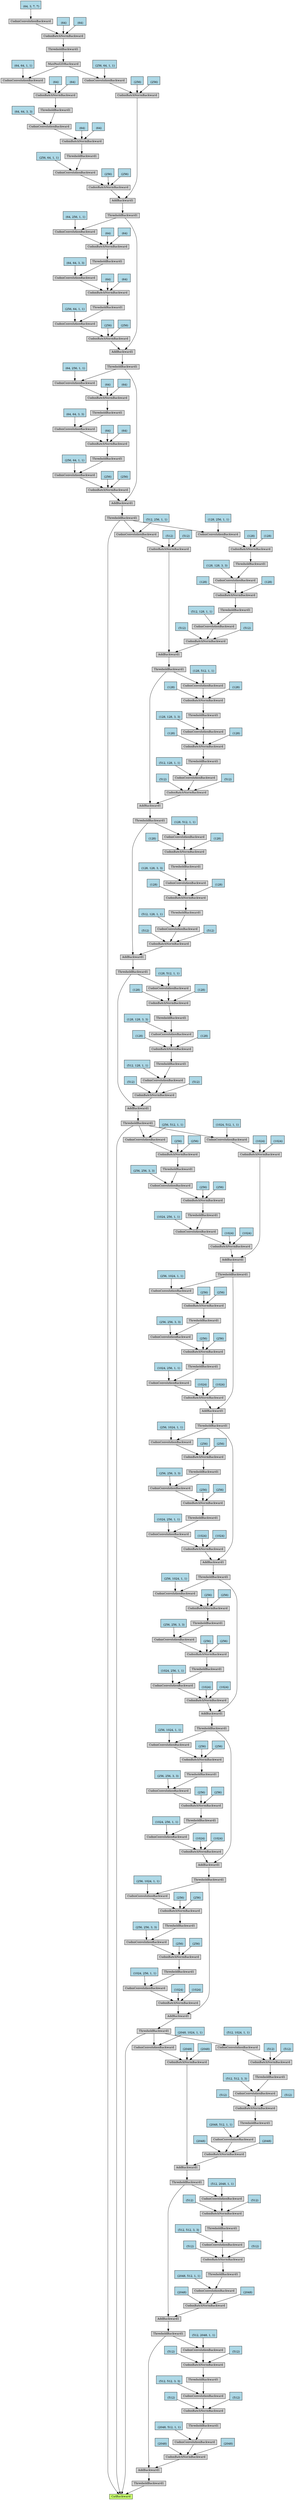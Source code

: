 digraph {
	graph [size="102.3,102.3"]
	node [align=left fontsize=12 height=0.2 ranksep=0.1 shape=box style=filled]
	1911382345320 [label=CatBackward fillcolor=darkolivegreen1]
	1911382345432 -> 1911382345320
	1911382345432 [label=ThresholdBackward1]
	1911382345600 -> 1911382345432
	1911382345600 [label=AddBackward1]
	1911382345712 -> 1911382345600
	1911382345712 [label=CudnnBatchNormBackward]
	1911382345880 -> 1911382345712
	1911382345880 [label=CudnnConvolutionBackward]
	1911382346104 -> 1911382345880
	1911382346104 [label=ThresholdBackward1]
	1911382346272 -> 1911382346104
	1911382346272 [label=CudnnBatchNormBackward]
	1911382346384 -> 1911382346272
	1911382346384 [label=CudnnConvolutionBackward]
	1911382346608 -> 1911382346384
	1911382346608 [label=ThresholdBackward1]
	1911382346776 -> 1911382346608
	1911382346776 [label=CudnnBatchNormBackward]
	1911382346888 -> 1911382346776
	1911382346888 [label=CudnnConvolutionBackward]
	1911382345768 -> 1911382346888
	1911382345768 [label=ThresholdBackward1]
	1911382347224 -> 1911382345768
	1911382347224 [label=AddBackward1]
	1911382347336 -> 1911382347224
	1911382347336 [label=CudnnBatchNormBackward]
	1911382347504 -> 1911382347336
	1911382347504 [label=CudnnConvolutionBackward]
	1911382347728 -> 1911382347504
	1911382347728 [label=ThresholdBackward1]
	1911382454456 -> 1911382347728
	1911382454456 [label=CudnnBatchNormBackward]
	1911382454568 -> 1911382454456
	1911382454568 [label=CudnnConvolutionBackward]
	1911382454792 -> 1911382454568
	1911382454792 [label=ThresholdBackward1]
	1911382454960 -> 1911382454792
	1911382454960 [label=CudnnBatchNormBackward]
	1911382455072 -> 1911382454960
	1911382455072 [label=CudnnConvolutionBackward]
	1911382347392 -> 1911382455072
	1911382347392 [label=ThresholdBackward1]
	1911382455408 -> 1911382347392
	1911382455408 [label=AddBackward1]
	1911382455520 -> 1911382455408
	1911382455520 [label=CudnnBatchNormBackward]
	1911382455688 -> 1911382455520
	1911382455688 [label=CudnnConvolutionBackward]
	1911382455912 -> 1911382455688
	1911382455912 [label=ThresholdBackward1]
	1911382456080 -> 1911382455912
	1911382456080 [label=CudnnBatchNormBackward]
	1911382456192 -> 1911382456080
	1911382456192 [label=CudnnConvolutionBackward]
	1911382456416 -> 1911382456192
	1911382456416 [label=ThresholdBackward1]
	1911382456584 -> 1911382456416
	1911382456584 [label=CudnnBatchNormBackward]
	1911382456696 -> 1911382456584
	1911382456696 [label=CudnnConvolutionBackward]
	1911382456920 -> 1911382456696
	1911382456920 [label=MaxPool2DBackward]
	1911382457088 -> 1911382456920
	1911382457088 [label=ThresholdBackward1]
	1911382457256 -> 1911382457088
	1911382457256 [label=CudnnBatchNormBackward]
	1911382457424 -> 1911382457256
	1911382457424 [label=CudnnConvolutionBackward]
	1911382457648 -> 1911382457424
	1911382457648 [label="
 (64, 3, 7, 7)" fillcolor=lightblue]
	1911382457480 -> 1911382457256
	1911382457480 [label="
 (64)" fillcolor=lightblue]
	1911382457536 -> 1911382457256
	1911382457536 [label="
 (64)" fillcolor=lightblue]
	1911382456976 -> 1911382456696
	1911382456976 [label="
 (64, 64, 1, 1)" fillcolor=lightblue]
	1911382456752 -> 1911382456584
	1911382456752 [label="
 (64)" fillcolor=lightblue]
	1911382456808 -> 1911382456584
	1911382456808 [label="
 (64)" fillcolor=lightblue]
	1911382456472 -> 1911382456192
	1911382456472 [label="
 (64, 64, 3, 3)" fillcolor=lightblue]
	1911382456248 -> 1911382456080
	1911382456248 [label="
 (64)" fillcolor=lightblue]
	1911382456304 -> 1911382456080
	1911382456304 [label="
 (64)" fillcolor=lightblue]
	1911382455968 -> 1911382455688
	1911382455968 [label="
 (256, 64, 1, 1)" fillcolor=lightblue]
	1911382455744 -> 1911382455520
	1911382455744 [label="
 (256)" fillcolor=lightblue]
	1911382455800 -> 1911382455520
	1911382455800 [label="
 (256)" fillcolor=lightblue]
	1911382455576 -> 1911382455408
	1911382455576 [label=CudnnBatchNormBackward]
	1911382455856 -> 1911382455576
	1911382455856 [label=CudnnConvolutionBackward]
	1911382456920 -> 1911382455856
	1911382456136 -> 1911382455856
	1911382456136 [label="
 (256, 64, 1, 1)" fillcolor=lightblue]
	1911382456024 -> 1911382455576
	1911382456024 [label="
 (256)" fillcolor=lightblue]
	1911382456360 -> 1911382455576
	1911382456360 [label="
 (256)" fillcolor=lightblue]
	1911382455296 -> 1911382455072
	1911382455296 [label="
 (64, 256, 1, 1)" fillcolor=lightblue]
	1911382455128 -> 1911382454960
	1911382455128 [label="
 (64)" fillcolor=lightblue]
	1911382455184 -> 1911382454960
	1911382455184 [label="
 (64)" fillcolor=lightblue]
	1911382454848 -> 1911382454568
	1911382454848 [label="
 (64, 64, 3, 3)" fillcolor=lightblue]
	1911382454624 -> 1911382454456
	1911382454624 [label="
 (64)" fillcolor=lightblue]
	1911382454680 -> 1911382454456
	1911382454680 [label="
 (64)" fillcolor=lightblue]
	1911382454344 -> 1911382347504
	1911382454344 [label="
 (256, 64, 1, 1)" fillcolor=lightblue]
	1911382347560 -> 1911382347336
	1911382347560 [label="
 (256)" fillcolor=lightblue]
	1911382347616 -> 1911382347336
	1911382347616 [label="
 (256)" fillcolor=lightblue]
	1911382347392 -> 1911382347224
	1911382347112 -> 1911382346888
	1911382347112 [label="
 (64, 256, 1, 1)" fillcolor=lightblue]
	1911382346944 -> 1911382346776
	1911382346944 [label="
 (64)" fillcolor=lightblue]
	1911382347000 -> 1911382346776
	1911382347000 [label="
 (64)" fillcolor=lightblue]
	1911382346664 -> 1911382346384
	1911382346664 [label="
 (64, 64, 3, 3)" fillcolor=lightblue]
	1911382346440 -> 1911382346272
	1911382346440 [label="
 (64)" fillcolor=lightblue]
	1911382346496 -> 1911382346272
	1911382346496 [label="
 (64)" fillcolor=lightblue]
	1911382346160 -> 1911382345880
	1911382346160 [label="
 (256, 64, 1, 1)" fillcolor=lightblue]
	1911382345936 -> 1911382345712
	1911382345936 [label="
 (256)" fillcolor=lightblue]
	1911382345992 -> 1911382345712
	1911382345992 [label="
 (256)" fillcolor=lightblue]
	1911382345768 -> 1911382345600
	1911382345152 -> 1911382345320
	1911382345152 [label=ThresholdBackward1]
	1911382345656 -> 1911382345152
	1911382345656 [label=AddBackward1]
	1911382346048 -> 1911382345656
	1911382346048 [label=CudnnBatchNormBackward]
	1911382346720 -> 1911382346048
	1911382346720 [label=CudnnConvolutionBackward]
	1911382346832 -> 1911382346720
	1911382346832 [label=ThresholdBackward1]
	1911382347280 -> 1911382346832
	1911382347280 [label=CudnnBatchNormBackward]
	1911382454736 -> 1911382347280
	1911382454736 [label=CudnnConvolutionBackward]
	1911382455352 -> 1911382454736
	1911382455352 [label=ThresholdBackward1]
	1911382456528 -> 1911382455352
	1911382456528 [label=CudnnBatchNormBackward]
	1911382456864 -> 1911382456528
	1911382456864 [label=CudnnConvolutionBackward]
	1911382346216 -> 1911382456864
	1911382346216 [label=ThresholdBackward1]
	1911382457704 -> 1911382346216
	1911382457704 [label=AddBackward1]
	1911382457760 -> 1911382457704
	1911382457760 [label=CudnnBatchNormBackward]
	1911382457984 -> 1911382457760
	1911382457984 [label=CudnnConvolutionBackward]
	1911382458208 -> 1911382457984
	1911382458208 [label=ThresholdBackward1]
	1911382474824 -> 1911382458208
	1911382474824 [label=CudnnBatchNormBackward]
	1911382474936 -> 1911382474824
	1911382474936 [label=CudnnConvolutionBackward]
	1911382475160 -> 1911382474936
	1911382475160 [label=ThresholdBackward1]
	1911382475328 -> 1911382475160
	1911382475328 [label=CudnnBatchNormBackward]
	1911382475440 -> 1911382475328
	1911382475440 [label=CudnnConvolutionBackward]
	1911382457872 -> 1911382475440
	1911382457872 [label=ThresholdBackward1]
	1911382475776 -> 1911382457872
	1911382475776 [label=AddBackward1]
	1911382475888 -> 1911382475776
	1911382475888 [label=CudnnBatchNormBackward]
	1911382476056 -> 1911382475888
	1911382476056 [label=CudnnConvolutionBackward]
	1911382476280 -> 1911382476056
	1911382476280 [label=ThresholdBackward1]
	1911382476448 -> 1911382476280
	1911382476448 [label=CudnnBatchNormBackward]
	1911382476560 -> 1911382476448
	1911382476560 [label=CudnnConvolutionBackward]
	1911382476784 -> 1911382476560
	1911382476784 [label=ThresholdBackward1]
	1911382476952 -> 1911382476784
	1911382476952 [label=CudnnBatchNormBackward]
	1911382477064 -> 1911382476952
	1911382477064 [label=CudnnConvolutionBackward]
	1911382475944 -> 1911382477064
	1911382475944 [label=ThresholdBackward1]
	1911382477400 -> 1911382475944
	1911382477400 [label=AddBackward1]
	1911382477512 -> 1911382477400
	1911382477512 [label=CudnnBatchNormBackward]
	1911382477680 -> 1911382477512
	1911382477680 [label=CudnnConvolutionBackward]
	1911382477904 -> 1911382477680
	1911382477904 [label=ThresholdBackward1]
	1911382478072 -> 1911382477904
	1911382478072 [label=CudnnBatchNormBackward]
	1911382478184 -> 1911382478072
	1911382478184 [label=CudnnConvolutionBackward]
	1911382478408 -> 1911382478184
	1911382478408 [label=ThresholdBackward1]
	1911382478576 -> 1911382478408
	1911382478576 [label=CudnnBatchNormBackward]
	1911382478744 -> 1911382478576
	1911382478744 [label=CudnnConvolutionBackward]
	1911382345432 -> 1911382478744
	1911382483128 -> 1911382478744
	1911382483128 [label="
 (128, 256, 1, 1)" fillcolor=lightblue]
	1911382478800 -> 1911382478576
	1911382478800 [label="
 (128)" fillcolor=lightblue]
	1911382483016 -> 1911382478576
	1911382483016 [label="
 (128)" fillcolor=lightblue]
	1911382478464 -> 1911382478184
	1911382478464 [label="
 (128, 128, 3, 3)" fillcolor=lightblue]
	1911382478240 -> 1911382478072
	1911382478240 [label="
 (128)" fillcolor=lightblue]
	1911382478296 -> 1911382478072
	1911382478296 [label="
 (128)" fillcolor=lightblue]
	1911382477960 -> 1911382477680
	1911382477960 [label="
 (512, 128, 1, 1)" fillcolor=lightblue]
	1911382477736 -> 1911382477512
	1911382477736 [label="
 (512)" fillcolor=lightblue]
	1911382477792 -> 1911382477512
	1911382477792 [label="
 (512)" fillcolor=lightblue]
	1911382477568 -> 1911382477400
	1911382477568 [label=CudnnBatchNormBackward]
	1911382477848 -> 1911382477568
	1911382477848 [label=CudnnConvolutionBackward]
	1911382345432 -> 1911382477848
	1911382478128 -> 1911382477848
	1911382478128 [label="
 (512, 256, 1, 1)" fillcolor=lightblue]
	1911382478016 -> 1911382477568
	1911382478016 [label="
 (512)" fillcolor=lightblue]
	1911382478352 -> 1911382477568
	1911382478352 [label="
 (512)" fillcolor=lightblue]
	1911382477288 -> 1911382477064
	1911382477288 [label="
 (128, 512, 1, 1)" fillcolor=lightblue]
	1911382477120 -> 1911382476952
	1911382477120 [label="
 (128)" fillcolor=lightblue]
	1911382477176 -> 1911382476952
	1911382477176 [label="
 (128)" fillcolor=lightblue]
	1911382476840 -> 1911382476560
	1911382476840 [label="
 (128, 128, 3, 3)" fillcolor=lightblue]
	1911382476616 -> 1911382476448
	1911382476616 [label="
 (128)" fillcolor=lightblue]
	1911382476672 -> 1911382476448
	1911382476672 [label="
 (128)" fillcolor=lightblue]
	1911382476336 -> 1911382476056
	1911382476336 [label="
 (512, 128, 1, 1)" fillcolor=lightblue]
	1911382476112 -> 1911382475888
	1911382476112 [label="
 (512)" fillcolor=lightblue]
	1911382476168 -> 1911382475888
	1911382476168 [label="
 (512)" fillcolor=lightblue]
	1911382475944 -> 1911382475776
	1911382475664 -> 1911382475440
	1911382475664 [label="
 (128, 512, 1, 1)" fillcolor=lightblue]
	1911382475496 -> 1911382475328
	1911382475496 [label="
 (128)" fillcolor=lightblue]
	1911382475552 -> 1911382475328
	1911382475552 [label="
 (128)" fillcolor=lightblue]
	1911382475216 -> 1911382474936
	1911382475216 [label="
 (128, 128, 3, 3)" fillcolor=lightblue]
	1911382474992 -> 1911382474824
	1911382474992 [label="
 (128)" fillcolor=lightblue]
	1911382475048 -> 1911382474824
	1911382475048 [label="
 (128)" fillcolor=lightblue]
	1911382458264 -> 1911382457984
	1911382458264 [label="
 (512, 128, 1, 1)" fillcolor=lightblue]
	1911382458040 -> 1911382457760
	1911382458040 [label="
 (512)" fillcolor=lightblue]
	1911382458096 -> 1911382457760
	1911382458096 [label="
 (512)" fillcolor=lightblue]
	1911382457872 -> 1911382457704
	1911382457592 -> 1911382456864
	1911382457592 [label="
 (128, 512, 1, 1)" fillcolor=lightblue]
	1911382456640 -> 1911382456528
	1911382456640 [label="
 (128)" fillcolor=lightblue]
	1911382457312 -> 1911382456528
	1911382457312 [label="
 (128)" fillcolor=lightblue]
	1911382455016 -> 1911382454736
	1911382455016 [label="
 (128, 128, 3, 3)" fillcolor=lightblue]
	1911382454904 -> 1911382347280
	1911382454904 [label="
 (128)" fillcolor=lightblue]
	1911382454512 -> 1911382347280
	1911382454512 [label="
 (128)" fillcolor=lightblue]
	1911382347448 -> 1911382346720
	1911382347448 [label="
 (512, 128, 1, 1)" fillcolor=lightblue]
	1911382346328 -> 1911382346048
	1911382346328 [label="
 (512)" fillcolor=lightblue]
	1911382347056 -> 1911382346048
	1911382347056 [label="
 (512)" fillcolor=lightblue]
	1911382346216 -> 1911382345656
	1911382345208 -> 1911382345320
	1911382345208 [label=ThresholdBackward1]
	1911382345824 -> 1911382345208
	1911382345824 [label=AddBackward1]
	1911382347168 -> 1911382345824
	1911382347168 [label=CudnnBatchNormBackward]
	1911382455632 -> 1911382347168
	1911382455632 [label=CudnnConvolutionBackward]
	1911382455464 -> 1911382455632
	1911382455464 [label=ThresholdBackward1]
	1911382457816 -> 1911382455464
	1911382457816 [label=CudnnBatchNormBackward]
	1911382475104 -> 1911382457816
	1911382475104 [label=CudnnConvolutionBackward]
	1911382475720 -> 1911382475104
	1911382475720 [label=ThresholdBackward1]
	1911382476224 -> 1911382475720
	1911382476224 [label=CudnnBatchNormBackward]
	1911382476392 -> 1911382476224
	1911382476392 [label=CudnnConvolutionBackward]
	1911382347672 -> 1911382476392
	1911382347672 [label=ThresholdBackward1]
	1911382477008 -> 1911382347672
	1911382477008 [label=AddBackward1]
	1911382478520 -> 1911382477008
	1911382478520 [label=CudnnBatchNormBackward]
	1911382483184 -> 1911382478520
	1911382483184 [label=CudnnConvolutionBackward]
	1911382483240 -> 1911382483184
	1911382483240 [label=ThresholdBackward1]
	1911382483520 -> 1911382483240
	1911382483520 [label=CudnnBatchNormBackward]
	1911382483632 -> 1911382483520
	1911382483632 [label=CudnnConvolutionBackward]
	1911382483856 -> 1911382483632
	1911382483856 [label=ThresholdBackward1]
	1911382484024 -> 1911382483856
	1911382484024 [label=CudnnBatchNormBackward]
	1911382484136 -> 1911382484024
	1911382484136 [label=CudnnConvolutionBackward]
	1911382477456 -> 1911382484136
	1911382477456 [label=ThresholdBackward1]
	1911382484472 -> 1911382477456
	1911382484472 [label=AddBackward1]
	1911382484584 -> 1911382484472
	1911382484584 [label=CudnnBatchNormBackward]
	1911382484752 -> 1911382484584
	1911382484752 [label=CudnnConvolutionBackward]
	1911382484976 -> 1911382484752
	1911382484976 [label=ThresholdBackward1]
	1911382485144 -> 1911382484976
	1911382485144 [label=CudnnBatchNormBackward]
	1911382485256 -> 1911382485144
	1911382485256 [label=CudnnConvolutionBackward]
	1911382485480 -> 1911382485256
	1911382485480 [label=ThresholdBackward1]
	1911382485648 -> 1911382485480
	1911382485648 [label=CudnnBatchNormBackward]
	1911382485760 -> 1911382485648
	1911382485760 [label=CudnnConvolutionBackward]
	1911382484640 -> 1911382485760
	1911382484640 [label=ThresholdBackward1]
	1911382486096 -> 1911382484640
	1911382486096 [label=AddBackward1]
	1911382486208 -> 1911382486096
	1911382486208 [label=CudnnBatchNormBackward]
	1911382486376 -> 1911382486208
	1911382486376 [label=CudnnConvolutionBackward]
	1911382486600 -> 1911382486376
	1911382486600 [label=ThresholdBackward1]
	1911382486768 -> 1911382486600
	1911382486768 [label=CudnnBatchNormBackward]
	1911382486880 -> 1911382486768
	1911382486880 [label=CudnnConvolutionBackward]
	1911382507648 -> 1911382486880
	1911382507648 [label=ThresholdBackward1]
	1911382507816 -> 1911382507648
	1911382507816 [label=CudnnBatchNormBackward]
	1911382507928 -> 1911382507816
	1911382507928 [label=CudnnConvolutionBackward]
	1911382486264 -> 1911382507928
	1911382486264 [label=ThresholdBackward1]
	1911382508264 -> 1911382486264
	1911382508264 [label=AddBackward1]
	1911382508432 -> 1911382508264
	1911382508432 [label=CudnnBatchNormBackward]
	1911382508600 -> 1911382508432
	1911382508600 [label=CudnnConvolutionBackward]
	1911382508824 -> 1911382508600
	1911382508824 [label=ThresholdBackward1]
	1911382508992 -> 1911382508824
	1911382508992 [label=CudnnBatchNormBackward]
	1911382509160 -> 1911382508992
	1911382509160 [label=CudnnConvolutionBackward]
	1911382509384 -> 1911382509160
	1911382509384 [label=ThresholdBackward1]
	1911382509552 -> 1911382509384
	1911382509552 [label=CudnnBatchNormBackward]
	1911382509720 -> 1911382509552
	1911382509720 [label=CudnnConvolutionBackward]
	1911382508488 -> 1911382509720
	1911382508488 [label=ThresholdBackward1]
	1911382510056 -> 1911382508488
	1911382510056 [label=AddBackward1]
	1911382510224 -> 1911382510056
	1911382510224 [label=CudnnBatchNormBackward]
	1911382510392 -> 1911382510224
	1911382510392 [label=CudnnConvolutionBackward]
	1911382510616 -> 1911382510392
	1911382510616 [label=ThresholdBackward1]
	1911382510784 -> 1911382510616
	1911382510784 [label=CudnnBatchNormBackward]
	1911382510952 -> 1911382510784
	1911382510952 [label=CudnnConvolutionBackward]
	1911382511176 -> 1911382510952
	1911382511176 [label=ThresholdBackward1]
	1911382511344 -> 1911382511176
	1911382511344 [label=CudnnBatchNormBackward]
	1911382511512 -> 1911382511344
	1911382511512 [label=CudnnConvolutionBackward]
	1911382345152 -> 1911382511512
	1911382515896 -> 1911382511512
	1911382515896 [label="
 (256, 512, 1, 1)" fillcolor=lightblue]
	1911382511568 -> 1911382511344
	1911382511568 [label="
 (256)" fillcolor=lightblue]
	1911382515784 -> 1911382511344
	1911382515784 [label="
 (256)" fillcolor=lightblue]
	1911382511232 -> 1911382510952
	1911382511232 [label="
 (256, 256, 3, 3)" fillcolor=lightblue]
	1911382511008 -> 1911382510784
	1911382511008 [label="
 (256)" fillcolor=lightblue]
	1911382511064 -> 1911382510784
	1911382511064 [label="
 (256)" fillcolor=lightblue]
	1911382510672 -> 1911382510392
	1911382510672 [label="
 (1024, 256, 1, 1)" fillcolor=lightblue]
	1911382510448 -> 1911382510224
	1911382510448 [label="
 (1024)" fillcolor=lightblue]
	1911382510504 -> 1911382510224
	1911382510504 [label="
 (1024)" fillcolor=lightblue]
	1911382510280 -> 1911382510056
	1911382510280 [label=CudnnBatchNormBackward]
	1911382510560 -> 1911382510280
	1911382510560 [label=CudnnConvolutionBackward]
	1911382345152 -> 1911382510560
	1911382510840 -> 1911382510560
	1911382510840 [label="
 (1024, 512, 1, 1)" fillcolor=lightblue]
	1911382510728 -> 1911382510280
	1911382510728 [label="
 (1024)" fillcolor=lightblue]
	1911382511120 -> 1911382510280
	1911382511120 [label="
 (1024)" fillcolor=lightblue]
	1911382509944 -> 1911382509720
	1911382509944 [label="
 (256, 1024, 1, 1)" fillcolor=lightblue]
	1911382509776 -> 1911382509552
	1911382509776 [label="
 (256)" fillcolor=lightblue]
	1911382509832 -> 1911382509552
	1911382509832 [label="
 (256)" fillcolor=lightblue]
	1911382509440 -> 1911382509160
	1911382509440 [label="
 (256, 256, 3, 3)" fillcolor=lightblue]
	1911382509216 -> 1911382508992
	1911382509216 [label="
 (256)" fillcolor=lightblue]
	1911382509272 -> 1911382508992
	1911382509272 [label="
 (256)" fillcolor=lightblue]
	1911382508880 -> 1911382508600
	1911382508880 [label="
 (1024, 256, 1, 1)" fillcolor=lightblue]
	1911382508656 -> 1911382508432
	1911382508656 [label="
 (1024)" fillcolor=lightblue]
	1911382508712 -> 1911382508432
	1911382508712 [label="
 (1024)" fillcolor=lightblue]
	1911382508488 -> 1911382508264
	1911382508152 -> 1911382507928
	1911382508152 [label="
 (256, 1024, 1, 1)" fillcolor=lightblue]
	1911382507984 -> 1911382507816
	1911382507984 [label="
 (256)" fillcolor=lightblue]
	1911382508040 -> 1911382507816
	1911382508040 [label="
 (256)" fillcolor=lightblue]
	1911382507704 -> 1911382486880
	1911382507704 [label="
 (256, 256, 3, 3)" fillcolor=lightblue]
	1911382486936 -> 1911382486768
	1911382486936 [label="
 (256)" fillcolor=lightblue]
	1911382486992 -> 1911382486768
	1911382486992 [label="
 (256)" fillcolor=lightblue]
	1911382486656 -> 1911382486376
	1911382486656 [label="
 (1024, 256, 1, 1)" fillcolor=lightblue]
	1911382486432 -> 1911382486208
	1911382486432 [label="
 (1024)" fillcolor=lightblue]
	1911382486488 -> 1911382486208
	1911382486488 [label="
 (1024)" fillcolor=lightblue]
	1911382486264 -> 1911382486096
	1911382485984 -> 1911382485760
	1911382485984 [label="
 (256, 1024, 1, 1)" fillcolor=lightblue]
	1911382485816 -> 1911382485648
	1911382485816 [label="
 (256)" fillcolor=lightblue]
	1911382485872 -> 1911382485648
	1911382485872 [label="
 (256)" fillcolor=lightblue]
	1911382485536 -> 1911382485256
	1911382485536 [label="
 (256, 256, 3, 3)" fillcolor=lightblue]
	1911382485312 -> 1911382485144
	1911382485312 [label="
 (256)" fillcolor=lightblue]
	1911382485368 -> 1911382485144
	1911382485368 [label="
 (256)" fillcolor=lightblue]
	1911382485032 -> 1911382484752
	1911382485032 [label="
 (1024, 256, 1, 1)" fillcolor=lightblue]
	1911382484808 -> 1911382484584
	1911382484808 [label="
 (1024)" fillcolor=lightblue]
	1911382484864 -> 1911382484584
	1911382484864 [label="
 (1024)" fillcolor=lightblue]
	1911382484640 -> 1911382484472
	1911382484360 -> 1911382484136
	1911382484360 [label="
 (256, 1024, 1, 1)" fillcolor=lightblue]
	1911382484192 -> 1911382484024
	1911382484192 [label="
 (256)" fillcolor=lightblue]
	1911382484248 -> 1911382484024
	1911382484248 [label="
 (256)" fillcolor=lightblue]
	1911382483912 -> 1911382483632
	1911382483912 [label="
 (256, 256, 3, 3)" fillcolor=lightblue]
	1911382483688 -> 1911382483520
	1911382483688 [label="
 (256)" fillcolor=lightblue]
	1911382483744 -> 1911382483520
	1911382483744 [label="
 (256)" fillcolor=lightblue]
	1911382483408 -> 1911382483184
	1911382483408 [label="
 (1024, 256, 1, 1)" fillcolor=lightblue]
	1911382483296 -> 1911382478520
	1911382483296 [label="
 (1024)" fillcolor=lightblue]
	1911382483072 -> 1911382478520
	1911382483072 [label="
 (1024)" fillcolor=lightblue]
	1911382477456 -> 1911382477008
	1911382477232 -> 1911382476392
	1911382477232 [label="
 (256, 1024, 1, 1)" fillcolor=lightblue]
	1911382476728 -> 1911382476224
	1911382476728 [label="
 (256)" fillcolor=lightblue]
	1911382476896 -> 1911382476224
	1911382476896 [label="
 (256)" fillcolor=lightblue]
	1911382475384 -> 1911382475104
	1911382475384 [label="
 (256, 256, 3, 3)" fillcolor=lightblue]
	1911382475272 -> 1911382457816
	1911382475272 [label="
 (256)" fillcolor=lightblue]
	1911382474880 -> 1911382457816
	1911382474880 [label="
 (256)" fillcolor=lightblue]
	1911382457928 -> 1911382455632
	1911382457928 [label="
 (1024, 256, 1, 1)" fillcolor=lightblue]
	1911382454400 -> 1911382347168
	1911382454400 [label="
 (1024)" fillcolor=lightblue]
	1911382457032 -> 1911382347168
	1911382457032 [label="
 (1024)" fillcolor=lightblue]
	1911382347672 -> 1911382345824
	1911382345264 -> 1911382345320
	1911382345264 [label=ThresholdBackward1]
	1911382346552 -> 1911382345264
	1911382346552 [label=AddBackward1]
	1911382457144 -> 1911382346552
	1911382457144 [label=CudnnBatchNormBackward]
	1911382475608 -> 1911382457144
	1911382475608 [label=CudnnConvolutionBackward]
	1911382475832 -> 1911382475608
	1911382475832 [label=ThresholdBackward1]
	1911382483352 -> 1911382475832
	1911382483352 [label=CudnnBatchNormBackward]
	1911382483800 -> 1911382483352
	1911382483800 [label=CudnnConvolutionBackward]
	1911382484416 -> 1911382483800
	1911382484416 [label=ThresholdBackward1]
	1911382484920 -> 1911382484416
	1911382484920 [label=CudnnBatchNormBackward]
	1911382485088 -> 1911382484920
	1911382485088 [label=CudnnConvolutionBackward]
	1911382458152 -> 1911382485088
	1911382458152 [label=ThresholdBackward1]
	1911382485704 -> 1911382458152
	1911382485704 [label=AddBackward1]
	1911382486544 -> 1911382485704
	1911382486544 [label=CudnnBatchNormBackward]
	1911382486824 -> 1911382486544
	1911382486824 [label=CudnnConvolutionBackward]
	1911382508208 -> 1911382486824
	1911382508208 [label=ThresholdBackward1]
	1911382508768 -> 1911382508208
	1911382508768 [label=CudnnBatchNormBackward]
	1911382508936 -> 1911382508768
	1911382508936 [label=CudnnConvolutionBackward]
	1911382509888 -> 1911382508936
	1911382509888 [label=ThresholdBackward1]
	1911382510336 -> 1911382509888
	1911382510336 [label=CudnnBatchNormBackward]
	1911382510112 -> 1911382510336
	1911382510112 [label=CudnnConvolutionBackward]
	1911382486152 -> 1911382510112
	1911382486152 [label=ThresholdBackward1]
	1911382516008 -> 1911382486152
	1911382516008 [label=AddBackward1]
	1911382516232 -> 1911382516008
	1911382516232 [label=CudnnBatchNormBackward]
	1911382516400 -> 1911382516232
	1911382516400 [label=CudnnConvolutionBackward]
	1911382516624 -> 1911382516400
	1911382516624 [label=ThresholdBackward1]
	1911382516792 -> 1911382516624
	1911382516792 [label=CudnnBatchNormBackward]
	1911382516904 -> 1911382516792
	1911382516904 [label=CudnnConvolutionBackward]
	1911382517128 -> 1911382516904
	1911382517128 [label=ThresholdBackward1]
	1911382517296 -> 1911382517128
	1911382517296 [label=CudnnBatchNormBackward]
	1911382517408 -> 1911382517296
	1911382517408 [label=CudnnConvolutionBackward]
	1911382345208 -> 1911382517408
	1911382517632 -> 1911382517408
	1911382517632 [label="
 (512, 1024, 1, 1)" fillcolor=lightblue]
	1911382517464 -> 1911382517296
	1911382517464 [label="
 (512)" fillcolor=lightblue]
	1911382517520 -> 1911382517296
	1911382517520 [label="
 (512)" fillcolor=lightblue]
	1911382517184 -> 1911382516904
	1911382517184 [label="
 (512, 512, 3, 3)" fillcolor=lightblue]
	1911382516960 -> 1911382516792
	1911382516960 [label="
 (512)" fillcolor=lightblue]
	1911382517016 -> 1911382516792
	1911382517016 [label="
 (512)" fillcolor=lightblue]
	1911382516680 -> 1911382516400
	1911382516680 [label="
 (2048, 512, 1, 1)" fillcolor=lightblue]
	1911382516456 -> 1911382516232
	1911382516456 [label="
 (2048)" fillcolor=lightblue]
	1911382516512 -> 1911382516232
	1911382516512 [label="
 (2048)" fillcolor=lightblue]
	1911382516288 -> 1911382516008
	1911382516288 [label=CudnnBatchNormBackward]
	1911382516568 -> 1911382516288
	1911382516568 [label=CudnnConvolutionBackward]
	1911382345208 -> 1911382516568
	1911382516848 -> 1911382516568
	1911382516848 [label="
 (2048, 1024, 1, 1)" fillcolor=lightblue]
	1911382516736 -> 1911382516288
	1911382516736 [label="
 (2048)" fillcolor=lightblue]
	1911382517072 -> 1911382516288
	1911382517072 [label="
 (2048)" fillcolor=lightblue]
	1911382515840 -> 1911382510112
	1911382515840 [label="
 (512, 2048, 1, 1)" fillcolor=lightblue]
	1911382511400 -> 1911382510336
	1911382511400 [label="
 (512)" fillcolor=lightblue]
	1911382515952 -> 1911382510336
	1911382515952 [label="
 (512)" fillcolor=lightblue]
	1911382510000 -> 1911382508936
	1911382510000 [label="
 (512, 512, 3, 3)" fillcolor=lightblue]
	1911382509328 -> 1911382508768
	1911382509328 [label="
 (512)" fillcolor=lightblue]
	1911382509496 -> 1911382508768
	1911382509496 [label="
 (512)" fillcolor=lightblue]
	1911382507872 -> 1911382486824
	1911382507872 [label="
 (2048, 512, 1, 1)" fillcolor=lightblue]
	1911382507592 -> 1911382486544
	1911382507592 [label="
 (2048)" fillcolor=lightblue]
	1911382507760 -> 1911382486544
	1911382507760 [label="
 (2048)" fillcolor=lightblue]
	1911382486152 -> 1911382485704
	1911382485928 -> 1911382485088
	1911382485928 [label="
 (512, 2048, 1, 1)" fillcolor=lightblue]
	1911382485424 -> 1911382484920
	1911382485424 [label="
 (512)" fillcolor=lightblue]
	1911382485592 -> 1911382484920
	1911382485592 [label="
 (512)" fillcolor=lightblue]
	1911382484080 -> 1911382483800
	1911382484080 [label="
 (512, 512, 3, 3)" fillcolor=lightblue]
	1911382483968 -> 1911382483352
	1911382483968 [label="
 (512)" fillcolor=lightblue]
	1911382483576 -> 1911382483352
	1911382483576 [label="
 (512)" fillcolor=lightblue]
	1911382478632 -> 1911382475608
	1911382478632 [label="
 (2048, 512, 1, 1)" fillcolor=lightblue]
	1911382476000 -> 1911382457144
	1911382476000 [label="
 (2048)" fillcolor=lightblue]
	1911382476504 -> 1911382457144
	1911382476504 [label="
 (2048)" fillcolor=lightblue]
	1911382458152 -> 1911382346552
}
